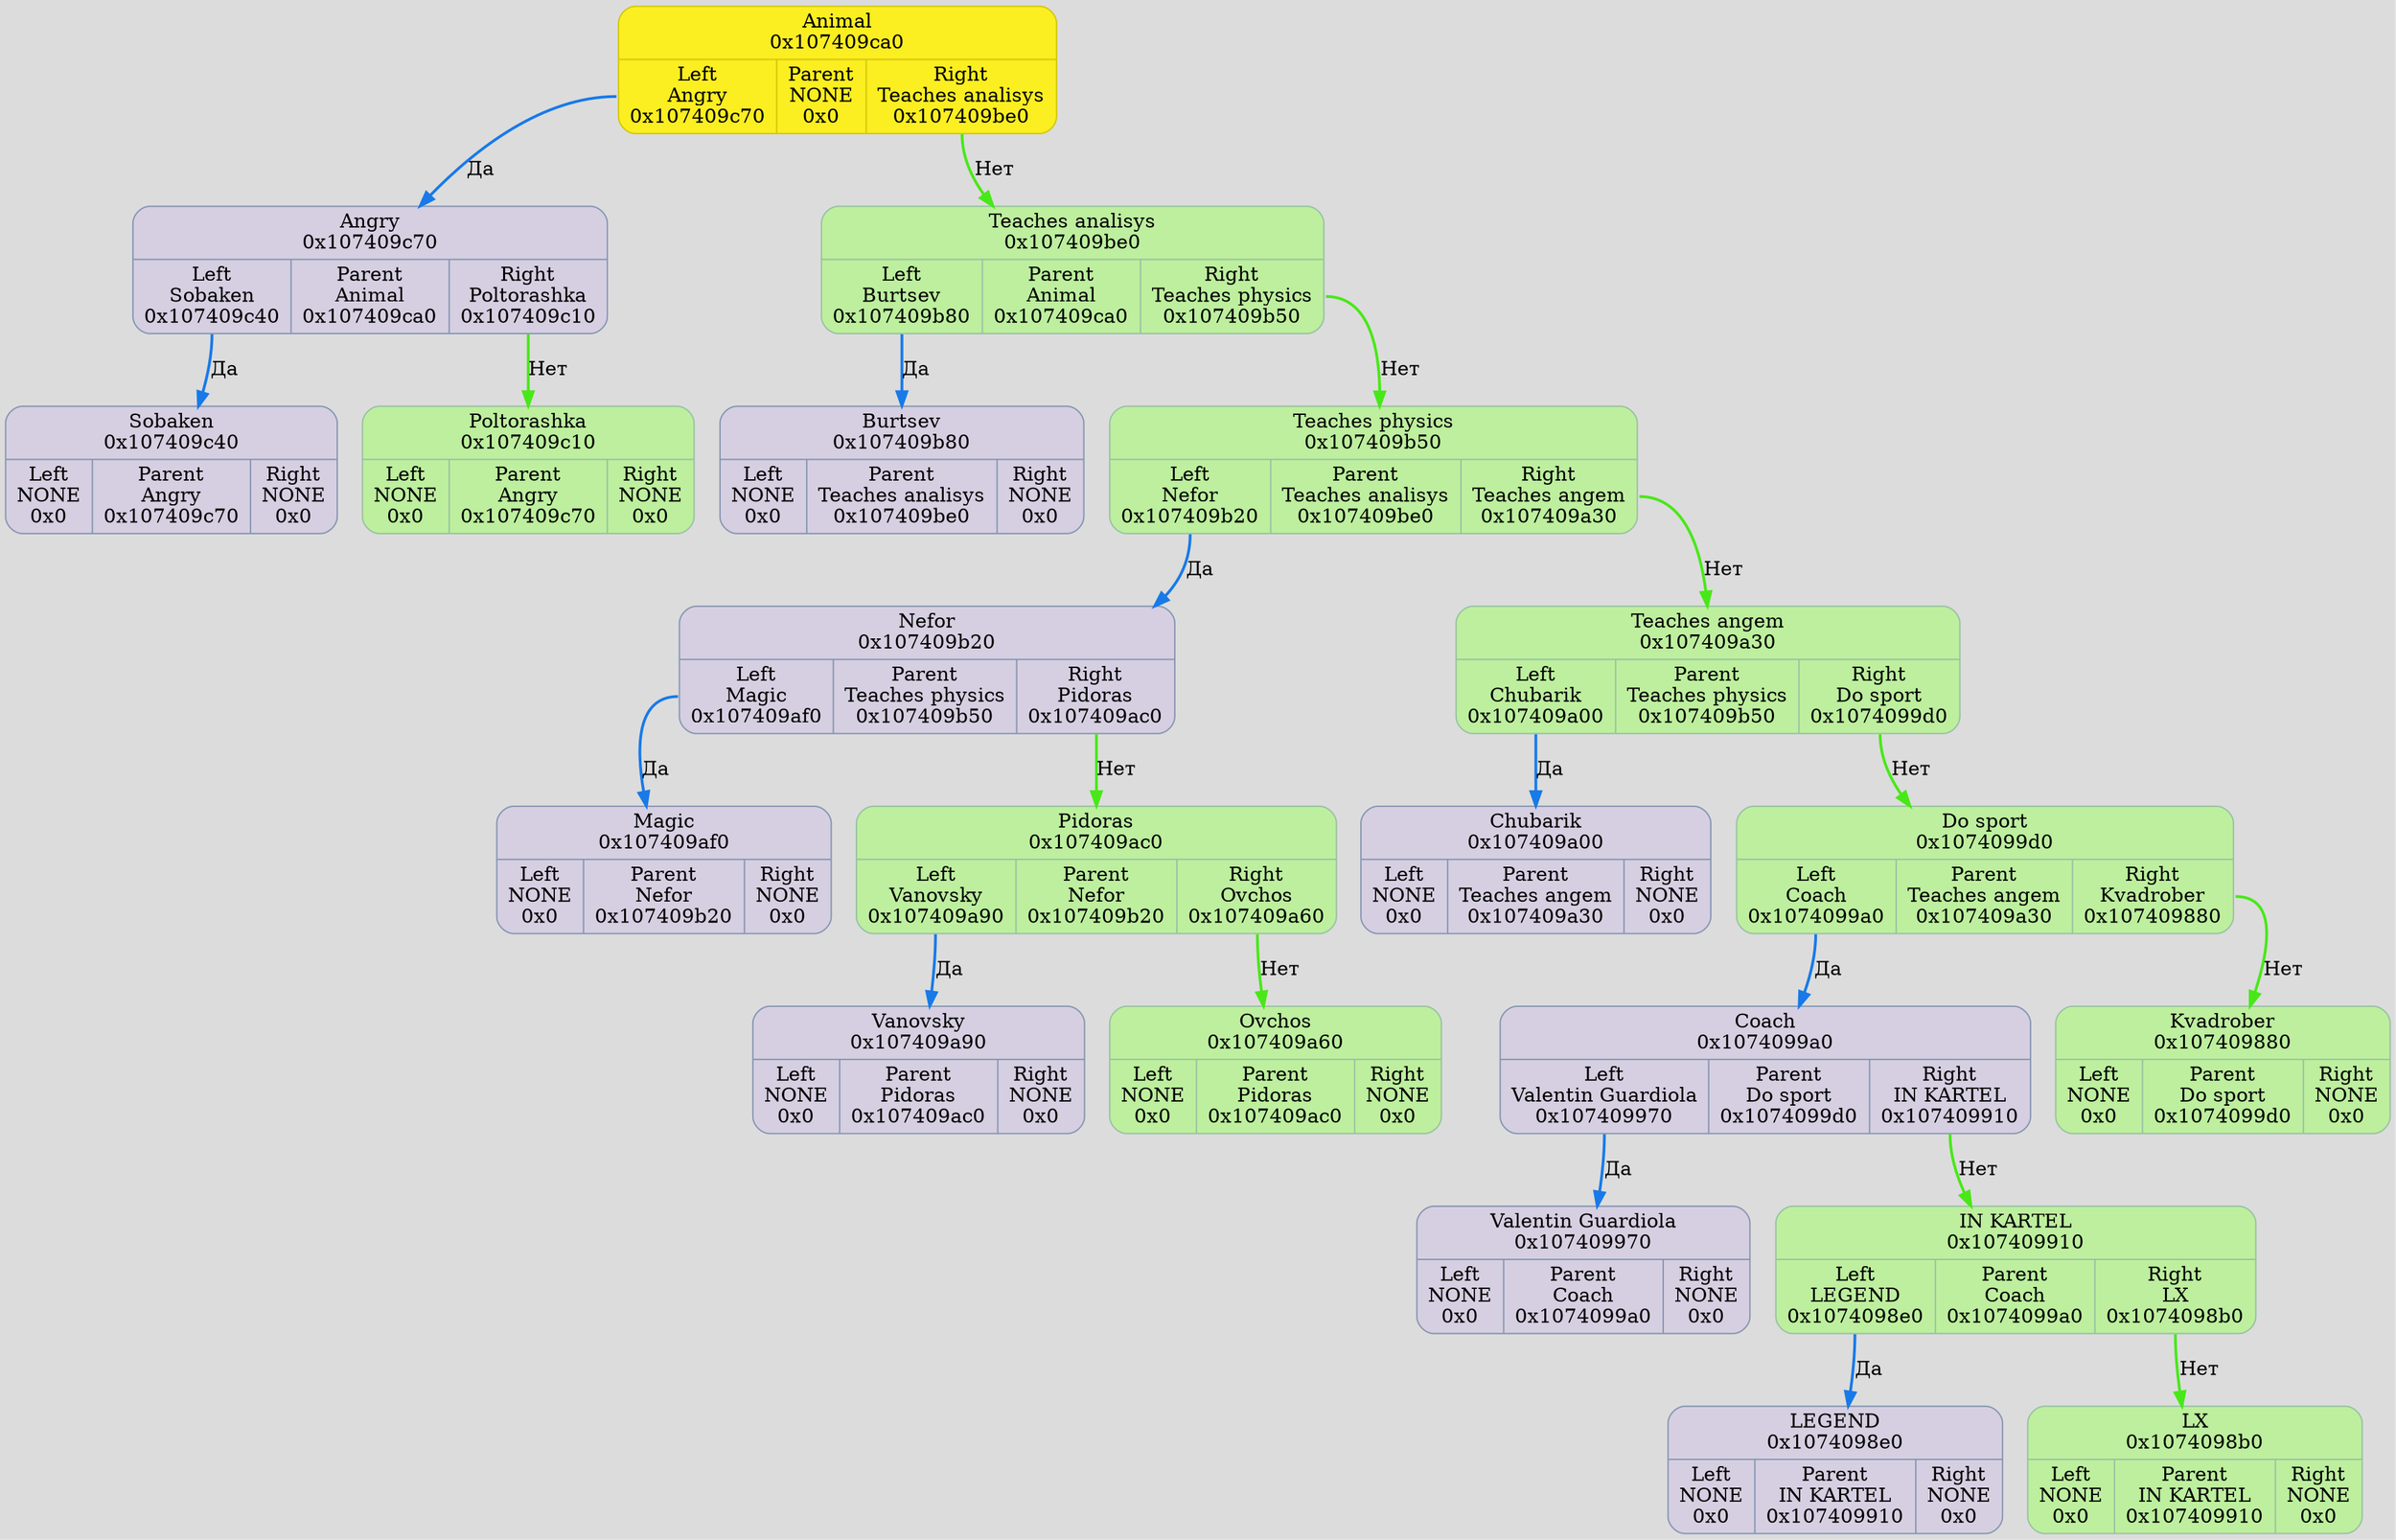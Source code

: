 digraph {
	fontname = "UbuntuMono";
	bgcolor = "#DCDCDC";

	node0x107409ca0 [ shape = Mrecord; style = filled; fillcolor = "#FBEE21"; color = "#D3C70D"; fontcolor = "#000000";label = " { Animal\n0x107409ca0 | { <left> Left\nAngry\n0x107409c70 | Parent\nNONE\n0x0 | <right> Right\nTeaches analisys\n0x107409be0 } } ";  ];
	node0x107409ca0:<left> -> node0x107409c70 [ style = "bold"; color = "#187AE8"; label = "Да"; ];
	node0x107409c70 [ shape = Mrecord; style = filled; fillcolor = "#D5CFE1"; color = "#8797b2"; fontcolor = "#000000";label = " { Angry\n0x107409c70 | { <left> Left\nSobaken\n0x107409c40 | Parent\nAnimal\n0x107409ca0 | <right> Right\nPoltorashka\n0x107409c10 } } ";  ];
	node0x107409c70:<left> -> node0x107409c40 [ style = "bold"; color = "#187AE8"; label = "Да"; ];
	node0x107409c40 [ shape = Mrecord; style = filled; fillcolor = "#D5CFE1"; color = "#8797b2"; fontcolor = "#000000";label = " { Sobaken\n0x107409c40 | { <left> Left\nNONE\n0x0 | Parent\nAngry\n0x107409c70 | <right> Right\nNONE\n0x0 } } ";  ];
	node0x107409c10 [ shape = Mrecord; style = filled; fillcolor = "#D5CFE1"; color = "#8797b2"; fontcolor = "#000000";label = " { Poltorashka\n0x107409c10 | { <left> Left\nNONE\n0x0 | Parent\nAngry\n0x107409c70 | <right> Right\nNONE\n0x0 } } ";  ];
	node0x107409c70:<right> -> node0x107409c10 [ style = "bold"; color = "#48E818"; label = "Нет"; ];
	node0x107409c10 [ fillcolor = "#BDEF9E"; color = "#99c2a2"; fontcolor = "#000000"; ];
	node0x107409be0 [ shape = Mrecord; style = filled; fillcolor = "#D5CFE1"; color = "#8797b2"; fontcolor = "#000000";label = " { Teaches analisys\n0x107409be0 | { <left> Left\nBurtsev\n0x107409b80 | Parent\nAnimal\n0x107409ca0 | <right> Right\nTeaches physics\n0x107409b50 } } ";  ];
	node0x107409be0:<left> -> node0x107409b80 [ style = "bold"; color = "#187AE8"; label = "Да"; ];
	node0x107409b80 [ shape = Mrecord; style = filled; fillcolor = "#D5CFE1"; color = "#8797b2"; fontcolor = "#000000";label = " { Burtsev\n0x107409b80 | { <left> Left\nNONE\n0x0 | Parent\nTeaches analisys\n0x107409be0 | <right> Right\nNONE\n0x0 } } ";  ];
	node0x107409b50 [ shape = Mrecord; style = filled; fillcolor = "#D5CFE1"; color = "#8797b2"; fontcolor = "#000000";label = " { Teaches physics\n0x107409b50 | { <left> Left\nNefor\n0x107409b20 | Parent\nTeaches analisys\n0x107409be0 | <right> Right\nTeaches angem\n0x107409a30 } } ";  ];
	node0x107409b50:<left> -> node0x107409b20 [ style = "bold"; color = "#187AE8"; label = "Да"; ];
	node0x107409b20 [ shape = Mrecord; style = filled; fillcolor = "#D5CFE1"; color = "#8797b2"; fontcolor = "#000000";label = " { Nefor\n0x107409b20 | { <left> Left\nMagic\n0x107409af0 | Parent\nTeaches physics\n0x107409b50 | <right> Right\nPidoras\n0x107409ac0 } } ";  ];
	node0x107409b20:<left> -> node0x107409af0 [ style = "bold"; color = "#187AE8"; label = "Да"; ];
	node0x107409af0 [ shape = Mrecord; style = filled; fillcolor = "#D5CFE1"; color = "#8797b2"; fontcolor = "#000000";label = " { Magic\n0x107409af0 | { <left> Left\nNONE\n0x0 | Parent\nNefor\n0x107409b20 | <right> Right\nNONE\n0x0 } } ";  ];
	node0x107409ac0 [ shape = Mrecord; style = filled; fillcolor = "#D5CFE1"; color = "#8797b2"; fontcolor = "#000000";label = " { Pidoras\n0x107409ac0 | { <left> Left\nVanovsky\n0x107409a90 | Parent\nNefor\n0x107409b20 | <right> Right\nOvchos\n0x107409a60 } } ";  ];
	node0x107409ac0:<left> -> node0x107409a90 [ style = "bold"; color = "#187AE8"; label = "Да"; ];
	node0x107409a90 [ shape = Mrecord; style = filled; fillcolor = "#D5CFE1"; color = "#8797b2"; fontcolor = "#000000";label = " { Vanovsky\n0x107409a90 | { <left> Left\nNONE\n0x0 | Parent\nPidoras\n0x107409ac0 | <right> Right\nNONE\n0x0 } } ";  ];
	node0x107409a60 [ shape = Mrecord; style = filled; fillcolor = "#D5CFE1"; color = "#8797b2"; fontcolor = "#000000";label = " { Ovchos\n0x107409a60 | { <left> Left\nNONE\n0x0 | Parent\nPidoras\n0x107409ac0 | <right> Right\nNONE\n0x0 } } ";  ];
	node0x107409ac0:<right> -> node0x107409a60 [ style = "bold"; color = "#48E818"; label = "Нет"; ];
	node0x107409a60 [ fillcolor = "#BDEF9E"; color = "#99c2a2"; fontcolor = "#000000"; ];
	node0x107409b20:<right> -> node0x107409ac0 [ style = "bold"; color = "#48E818"; label = "Нет"; ];
	node0x107409ac0 [ fillcolor = "#BDEF9E"; color = "#99c2a2"; fontcolor = "#000000"; ];
	node0x107409a30 [ shape = Mrecord; style = filled; fillcolor = "#D5CFE1"; color = "#8797b2"; fontcolor = "#000000";label = " { Teaches angem\n0x107409a30 | { <left> Left\nChubarik\n0x107409a00 | Parent\nTeaches physics\n0x107409b50 | <right> Right\nDo sport\n0x1074099d0 } } ";  ];
	node0x107409a30:<left> -> node0x107409a00 [ style = "bold"; color = "#187AE8"; label = "Да"; ];
	node0x107409a00 [ shape = Mrecord; style = filled; fillcolor = "#D5CFE1"; color = "#8797b2"; fontcolor = "#000000";label = " { Chubarik\n0x107409a00 | { <left> Left\nNONE\n0x0 | Parent\nTeaches angem\n0x107409a30 | <right> Right\nNONE\n0x0 } } ";  ];
	node0x1074099d0 [ shape = Mrecord; style = filled; fillcolor = "#D5CFE1"; color = "#8797b2"; fontcolor = "#000000";label = " { Do sport\n0x1074099d0 | { <left> Left\nCoach\n0x1074099a0 | Parent\nTeaches angem\n0x107409a30 | <right> Right\nKvadrober\n0x107409880 } } ";  ];
	node0x1074099d0:<left> -> node0x1074099a0 [ style = "bold"; color = "#187AE8"; label = "Да"; ];
	node0x1074099a0 [ shape = Mrecord; style = filled; fillcolor = "#D5CFE1"; color = "#8797b2"; fontcolor = "#000000";label = " { Coach\n0x1074099a0 | { <left> Left\nValentin Guardiola\n0x107409970 | Parent\nDo sport\n0x1074099d0 | <right> Right\nIN KARTEL\n0x107409910 } } ";  ];
	node0x1074099a0:<left> -> node0x107409970 [ style = "bold"; color = "#187AE8"; label = "Да"; ];
	node0x107409970 [ shape = Mrecord; style = filled; fillcolor = "#D5CFE1"; color = "#8797b2"; fontcolor = "#000000";label = " { Valentin Guardiola\n0x107409970 | { <left> Left\nNONE\n0x0 | Parent\nCoach\n0x1074099a0 | <right> Right\nNONE\n0x0 } } ";  ];
	node0x107409910 [ shape = Mrecord; style = filled; fillcolor = "#D5CFE1"; color = "#8797b2"; fontcolor = "#000000";label = " { IN KARTEL\n0x107409910 | { <left> Left\nLEGEND\n0x1074098e0 | Parent\nCoach\n0x1074099a0 | <right> Right\nLX\n0x1074098b0 } } ";  ];
	node0x107409910:<left> -> node0x1074098e0 [ style = "bold"; color = "#187AE8"; label = "Да"; ];
	node0x1074098e0 [ shape = Mrecord; style = filled; fillcolor = "#D5CFE1"; color = "#8797b2"; fontcolor = "#000000";label = " { LEGEND\n0x1074098e0 | { <left> Left\nNONE\n0x0 | Parent\nIN KARTEL\n0x107409910 | <right> Right\nNONE\n0x0 } } ";  ];
	node0x1074098b0 [ shape = Mrecord; style = filled; fillcolor = "#D5CFE1"; color = "#8797b2"; fontcolor = "#000000";label = " { LX\n0x1074098b0 | { <left> Left\nNONE\n0x0 | Parent\nIN KARTEL\n0x107409910 | <right> Right\nNONE\n0x0 } } ";  ];
	node0x107409910:<right> -> node0x1074098b0 [ style = "bold"; color = "#48E818"; label = "Нет"; ];
	node0x1074098b0 [ fillcolor = "#BDEF9E"; color = "#99c2a2"; fontcolor = "#000000"; ];
	node0x1074099a0:<right> -> node0x107409910 [ style = "bold"; color = "#48E818"; label = "Нет"; ];
	node0x107409910 [ fillcolor = "#BDEF9E"; color = "#99c2a2"; fontcolor = "#000000"; ];
	node0x107409880 [ shape = Mrecord; style = filled; fillcolor = "#D5CFE1"; color = "#8797b2"; fontcolor = "#000000";label = " { Kvadrober\n0x107409880 | { <left> Left\nNONE\n0x0 | Parent\nDo sport\n0x1074099d0 | <right> Right\nNONE\n0x0 } } ";  ];
	node0x1074099d0:<right> -> node0x107409880 [ style = "bold"; color = "#48E818"; label = "Нет"; ];
	node0x107409880 [ fillcolor = "#BDEF9E"; color = "#99c2a2"; fontcolor = "#000000"; ];
	node0x107409a30:<right> -> node0x1074099d0 [ style = "bold"; color = "#48E818"; label = "Нет"; ];
	node0x1074099d0 [ fillcolor = "#BDEF9E"; color = "#99c2a2"; fontcolor = "#000000"; ];
	node0x107409b50:<right> -> node0x107409a30 [ style = "bold"; color = "#48E818"; label = "Нет"; ];
	node0x107409a30 [ fillcolor = "#BDEF9E"; color = "#99c2a2"; fontcolor = "#000000"; ];
	node0x107409be0:<right> -> node0x107409b50 [ style = "bold"; color = "#48E818"; label = "Нет"; ];
	node0x107409b50 [ fillcolor = "#BDEF9E"; color = "#99c2a2"; fontcolor = "#000000"; ];
	node0x107409ca0:<right> -> node0x107409be0 [ style = "bold"; color = "#48E818"; label = "Нет"; ];
	node0x107409be0 [ fillcolor = "#BDEF9E"; color = "#99c2a2"; fontcolor = "#000000"; ];
}
